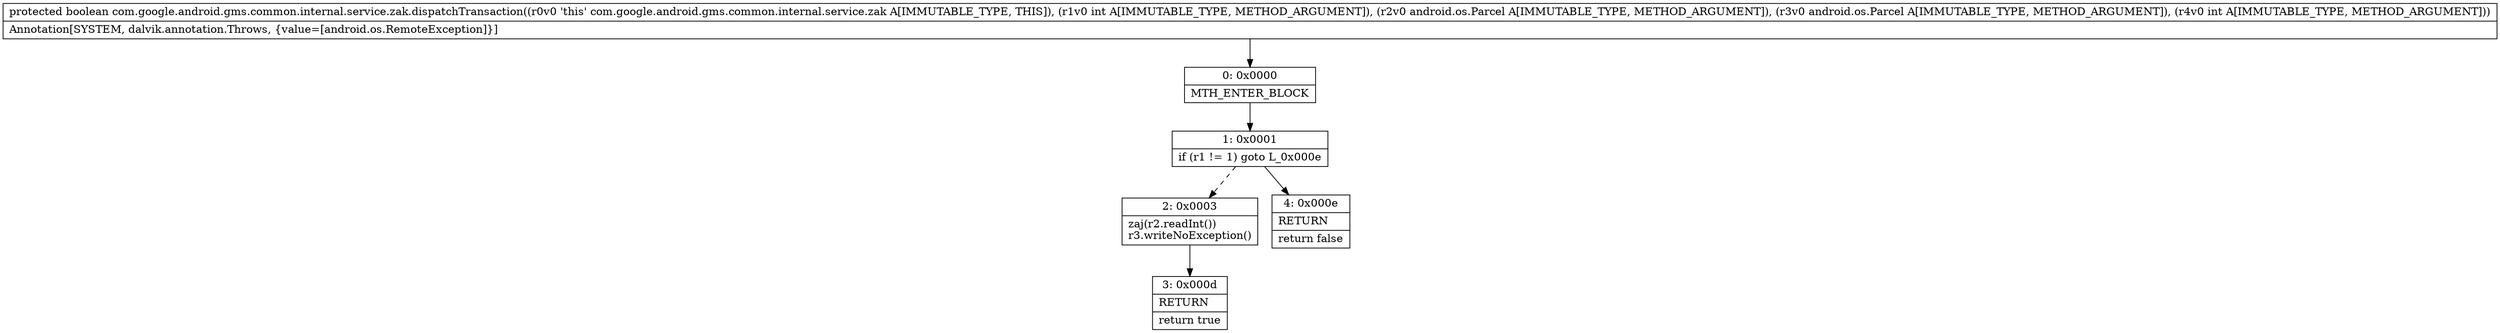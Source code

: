 digraph "CFG forcom.google.android.gms.common.internal.service.zak.dispatchTransaction(ILandroid\/os\/Parcel;Landroid\/os\/Parcel;I)Z" {
Node_0 [shape=record,label="{0\:\ 0x0000|MTH_ENTER_BLOCK\l}"];
Node_1 [shape=record,label="{1\:\ 0x0001|if (r1 != 1) goto L_0x000e\l}"];
Node_2 [shape=record,label="{2\:\ 0x0003|zaj(r2.readInt())\lr3.writeNoException()\l}"];
Node_3 [shape=record,label="{3\:\ 0x000d|RETURN\l|return true\l}"];
Node_4 [shape=record,label="{4\:\ 0x000e|RETURN\l|return false\l}"];
MethodNode[shape=record,label="{protected boolean com.google.android.gms.common.internal.service.zak.dispatchTransaction((r0v0 'this' com.google.android.gms.common.internal.service.zak A[IMMUTABLE_TYPE, THIS]), (r1v0 int A[IMMUTABLE_TYPE, METHOD_ARGUMENT]), (r2v0 android.os.Parcel A[IMMUTABLE_TYPE, METHOD_ARGUMENT]), (r3v0 android.os.Parcel A[IMMUTABLE_TYPE, METHOD_ARGUMENT]), (r4v0 int A[IMMUTABLE_TYPE, METHOD_ARGUMENT]))  | Annotation[SYSTEM, dalvik.annotation.Throws, \{value=[android.os.RemoteException]\}]\l}"];
MethodNode -> Node_0;
Node_0 -> Node_1;
Node_1 -> Node_2[style=dashed];
Node_1 -> Node_4;
Node_2 -> Node_3;
}

